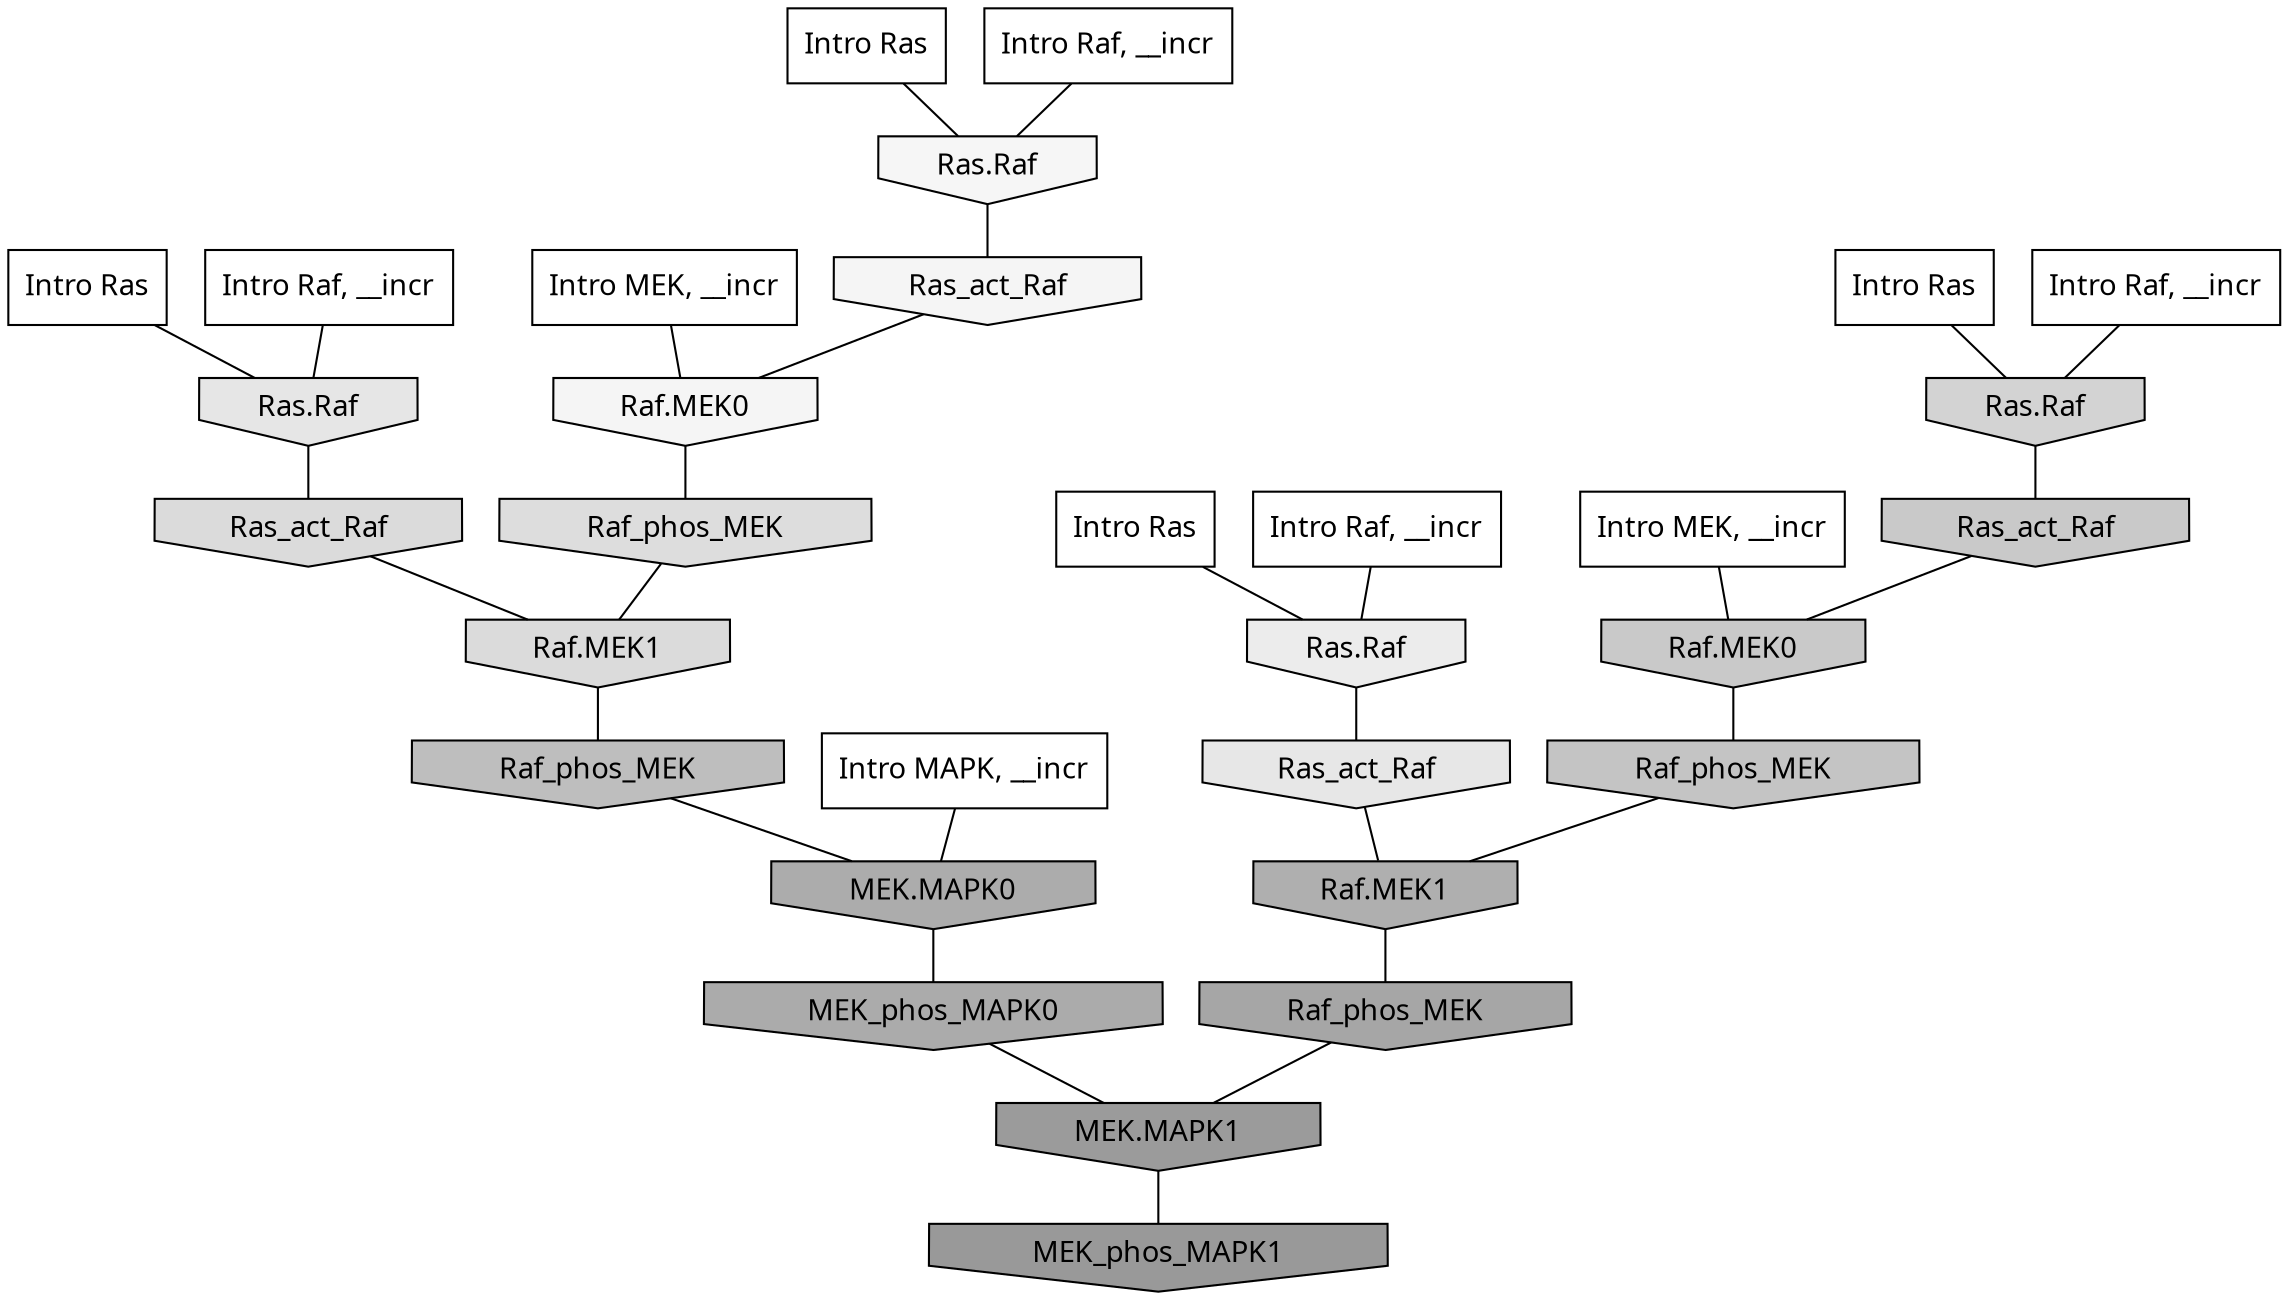 digraph G{
  rankdir="TB";
  ranksep=0.30;
  node [fontname="CMU Serif"];
  edge [fontname="CMU Serif"];
  
  31 [label="Intro Ras", shape=rectangle, style=filled, fillcolor="0.000 0.000 1.000"]
  
  64 [label="Intro Ras", shape=rectangle, style=filled, fillcolor="0.000 0.000 1.000"]
  
  89 [label="Intro Ras", shape=rectangle, style=filled, fillcolor="0.000 0.000 1.000"]
  
  93 [label="Intro Ras", shape=rectangle, style=filled, fillcolor="0.000 0.000 1.000"]
  
  192 [label="Intro Raf, __incr", shape=rectangle, style=filled, fillcolor="0.000 0.000 1.000"]
  
  226 [label="Intro Raf, __incr", shape=rectangle, style=filled, fillcolor="0.000 0.000 1.000"]
  
  668 [label="Intro Raf, __incr", shape=rectangle, style=filled, fillcolor="0.000 0.000 1.000"]
  
  896 [label="Intro Raf, __incr", shape=rectangle, style=filled, fillcolor="0.000 0.000 1.000"]
  
  1176 [label="Intro MEK, __incr", shape=rectangle, style=filled, fillcolor="0.000 0.000 1.000"]
  
  1680 [label="Intro MEK, __incr", shape=rectangle, style=filled, fillcolor="0.000 0.000 1.000"]
  
  2117 [label="Intro MAPK, __incr", shape=rectangle, style=filled, fillcolor="0.000 0.000 1.000"]
  
  3541 [label="Ras.Raf", shape=invhouse, style=filled, fillcolor="0.000 0.000 0.964"]
  
  3577 [label="Ras_act_Raf", shape=invhouse, style=filled, fillcolor="0.000 0.000 0.959"]
  
  3579 [label="Raf.MEK0", shape=invhouse, style=filled, fillcolor="0.000 0.000 0.959"]
  
  4032 [label="Ras.Raf", shape=invhouse, style=filled, fillcolor="0.000 0.000 0.923"]
  
  4285 [label="Ras_act_Raf", shape=invhouse, style=filled, fillcolor="0.000 0.000 0.904"]
  
  4345 [label="Ras.Raf", shape=invhouse, style=filled, fillcolor="0.000 0.000 0.899"]
  
  4858 [label="Raf_phos_MEK", shape=invhouse, style=filled, fillcolor="0.000 0.000 0.867"]
  
  4992 [label="Ras_act_Raf", shape=invhouse, style=filled, fillcolor="0.000 0.000 0.858"]
  
  4994 [label="Raf.MEK1", shape=invhouse, style=filled, fillcolor="0.000 0.000 0.858"]
  
  5540 [label="Ras.Raf", shape=invhouse, style=filled, fillcolor="0.000 0.000 0.825"]
  
  6234 [label="Ras_act_Raf", shape=invhouse, style=filled, fillcolor="0.000 0.000 0.788"]
  
  6236 [label="Raf.MEK0", shape=invhouse, style=filled, fillcolor="0.000 0.000 0.788"]
  
  6761 [label="Raf_phos_MEK", shape=invhouse, style=filled, fillcolor="0.000 0.000 0.767"]
  
  7458 [label="Raf_phos_MEK", shape=invhouse, style=filled, fillcolor="0.000 0.000 0.744"]
  
  9418 [label="Raf.MEK1", shape=invhouse, style=filled, fillcolor="0.000 0.000 0.685"]
  
  10020 [label="MEK.MAPK0", shape=invhouse, style=filled, fillcolor="0.000 0.000 0.673"]
  
  10050 [label="MEK_phos_MAPK0", shape=invhouse, style=filled, fillcolor="0.000 0.000 0.671"]
  
  11070 [label="Raf_phos_MEK", shape=invhouse, style=filled, fillcolor="0.000 0.000 0.649"]
  
  13520 [label="MEK.MAPK1", shape=invhouse, style=filled, fillcolor="0.000 0.000 0.608"]
  
  13997 [label="MEK_phos_MAPK1", shape=invhouse, style=filled, fillcolor="0.000 0.000 0.600"]
  
  
  13520 -> 13997 [dir=none, color="0.000 0.000 0.000"] 
  11070 -> 13520 [dir=none, color="0.000 0.000 0.000"] 
  10050 -> 13520 [dir=none, color="0.000 0.000 0.000"] 
  10020 -> 10050 [dir=none, color="0.000 0.000 0.000"] 
  9418 -> 11070 [dir=none, color="0.000 0.000 0.000"] 
  7458 -> 10020 [dir=none, color="0.000 0.000 0.000"] 
  6761 -> 9418 [dir=none, color="0.000 0.000 0.000"] 
  6236 -> 6761 [dir=none, color="0.000 0.000 0.000"] 
  6234 -> 6236 [dir=none, color="0.000 0.000 0.000"] 
  5540 -> 6234 [dir=none, color="0.000 0.000 0.000"] 
  4994 -> 7458 [dir=none, color="0.000 0.000 0.000"] 
  4992 -> 4994 [dir=none, color="0.000 0.000 0.000"] 
  4858 -> 4994 [dir=none, color="0.000 0.000 0.000"] 
  4345 -> 4992 [dir=none, color="0.000 0.000 0.000"] 
  4285 -> 9418 [dir=none, color="0.000 0.000 0.000"] 
  4032 -> 4285 [dir=none, color="0.000 0.000 0.000"] 
  3579 -> 4858 [dir=none, color="0.000 0.000 0.000"] 
  3577 -> 3579 [dir=none, color="0.000 0.000 0.000"] 
  3541 -> 3577 [dir=none, color="0.000 0.000 0.000"] 
  2117 -> 10020 [dir=none, color="0.000 0.000 0.000"] 
  1680 -> 6236 [dir=none, color="0.000 0.000 0.000"] 
  1176 -> 3579 [dir=none, color="0.000 0.000 0.000"] 
  896 -> 5540 [dir=none, color="0.000 0.000 0.000"] 
  668 -> 3541 [dir=none, color="0.000 0.000 0.000"] 
  226 -> 4032 [dir=none, color="0.000 0.000 0.000"] 
  192 -> 4345 [dir=none, color="0.000 0.000 0.000"] 
  93 -> 5540 [dir=none, color="0.000 0.000 0.000"] 
  89 -> 3541 [dir=none, color="0.000 0.000 0.000"] 
  64 -> 4032 [dir=none, color="0.000 0.000 0.000"] 
  31 -> 4345 [dir=none, color="0.000 0.000 0.000"] 
  
  }
